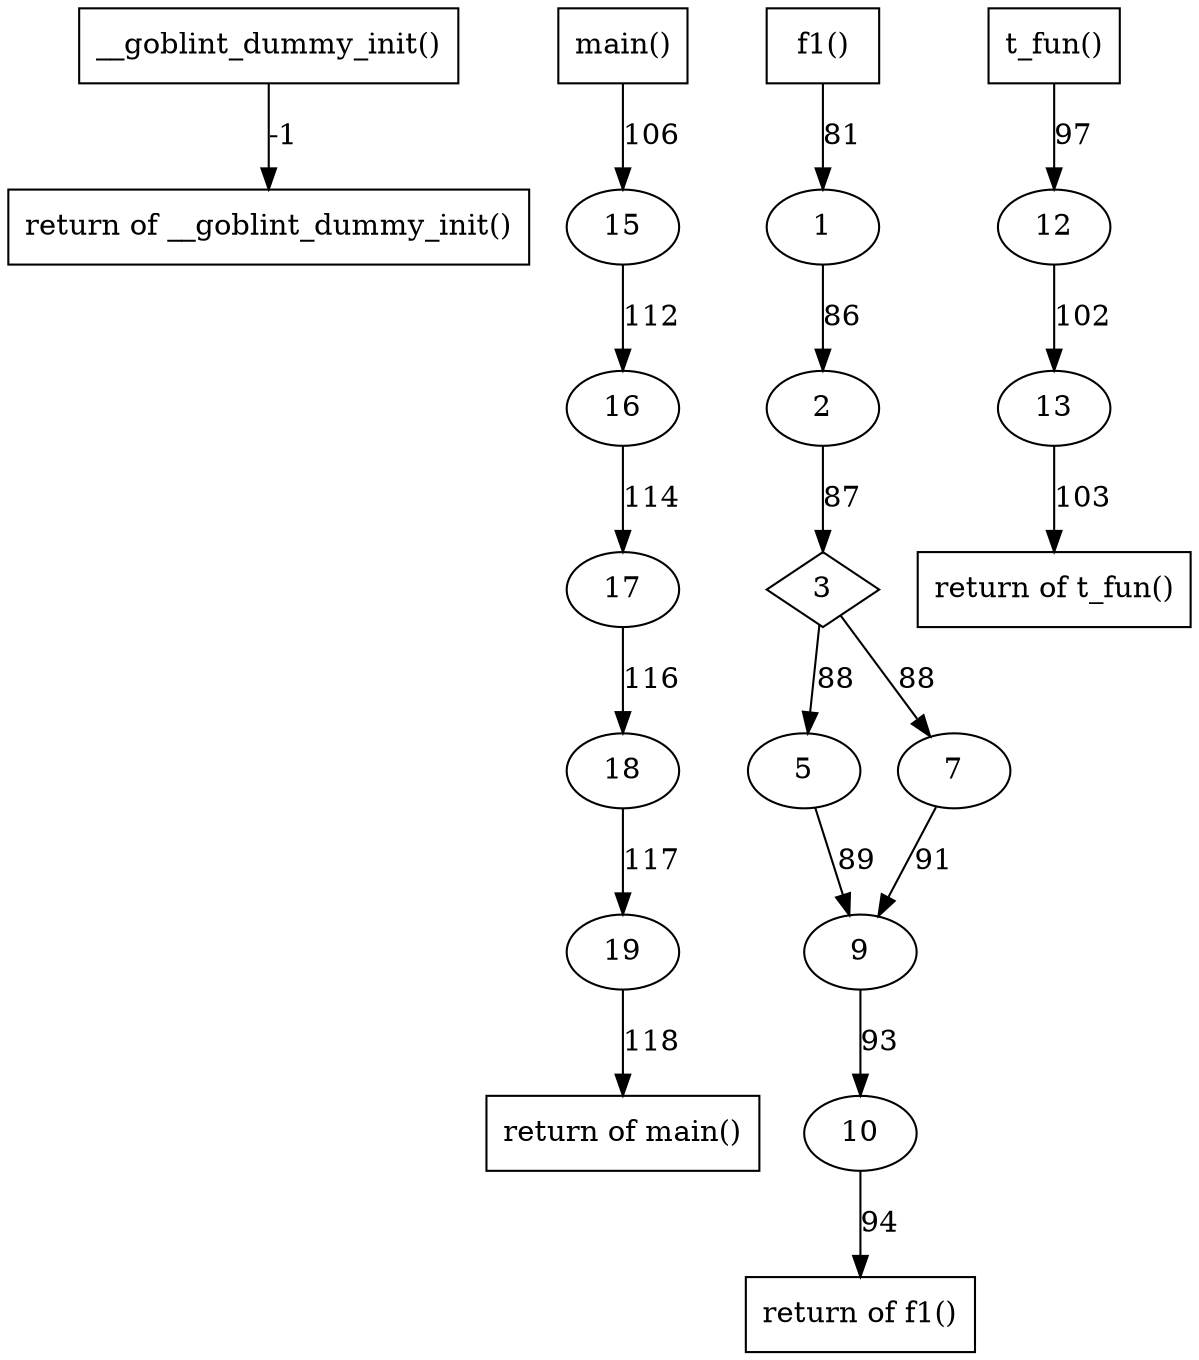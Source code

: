 digraph cfg {
	node [];
	fun3 -> ret3 [label = "-1"] ;
	18 -> 19 [label = "117"] ;
	3 -> 5 [label = "88"] ;
	1 -> 2 [label = "86"] ;
	13 -> ret345 [label = "103"] ;
	17 -> 18 [label = "116"] ;
	fun345 -> 12 [label = "97"] ;
	7 -> 9 [label = "91"] ;
	5 -> 9 [label = "89"] ;
	2 -> 3 [label = "87"] ;
	10 -> ret343 [label = "94"] ;
	12 -> 13 [label = "102"] ;
	15 -> 16 [label = "112"] ;
	3 -> 7 [label = "88"] ;
	fun348 -> 15 [label = "106"] ;
	9 -> 10 [label = "93"] ;
	16 -> 17 [label = "114"] ;
	fun343 -> 1 [label = "81"] ;
	19 -> ret348 [label = "118"] ;
	ret3 [label="return of __goblint_dummy_init()",shape=box];
	19 [];
	5 [];
	2 [];
	ret345 [label="return of t_fun()",shape=box];
	18 [];
	fun348 [label="main()",shape=box];
	12 [];
	9 [];
	fun345 [label="t_fun()",shape=box];
	3 [shape=diamond];
	fun343 [label="f1()",shape=box];
	ret343 [label="return of f1()",shape=box];
	13 [];
	16 [];
	7 [];
	15 [];
	10 [];
	17 [];
	fun3 [label="__goblint_dummy_init()",shape=box];
	1 [];
	ret348 [label="return of main()",shape=box];
}
